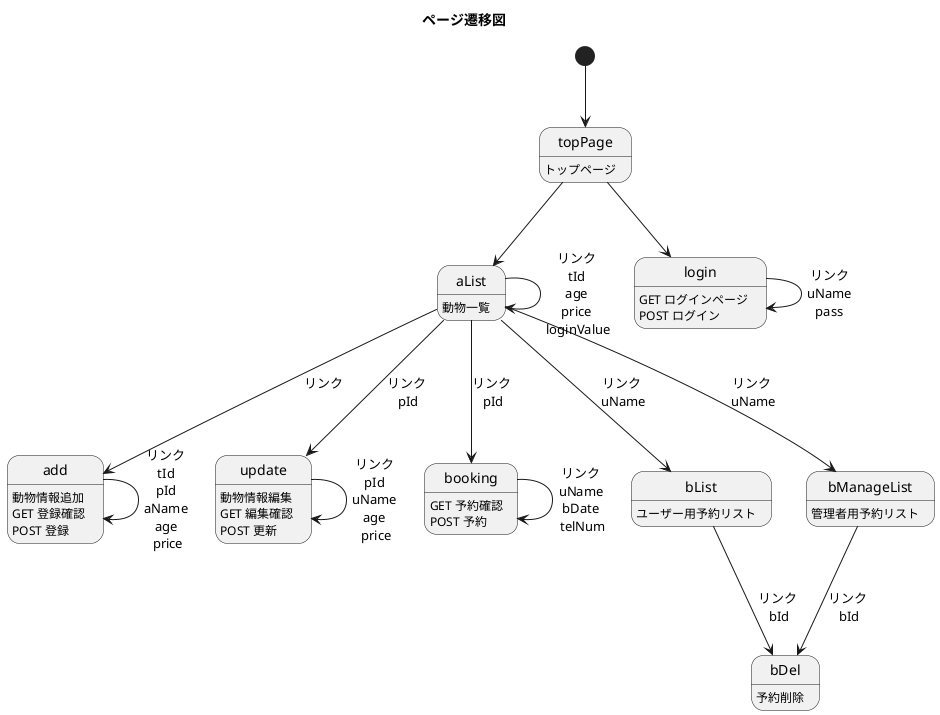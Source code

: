 @startuml
title ページ遷移図

topPage : トップページ
aList : 動物一覧
login : GET ログインページ \nPOST ログイン
add : 動物情報追加 \nGET 登録確認 \nPOST 登録
update : 動物情報編集 \nGET 編集確認 \nPOST 更新
booking : GET 予約確認\nPOST 予約
bDel : 予約削除
bList : ユーザー用予約リスト
bManageList : 管理者用予約リスト


[*] --> topPage
topPage --> aList
topPage --> login
login --> login : リンク\nuName\npass
aList --> add : リンク \n
add --> add : リンク \ntId \npId \naName \nage \nprice
aList --> booking : リンク \npId
booking --> booking : リンク \nuName \nbDate \ntelNum
aList --> bList : リンク \nuName
bList --> bDel : リンク \nbId
aList --> bManageList : リンク \nuName
bManageList --> bDel : リンク \nbId
aList --> aList : リンク \ntId \nage \nprice \nloginValue
aList --> update : リンク \npId
update --> update : リンク \npId \nuName \nage \nprice


@enduml
